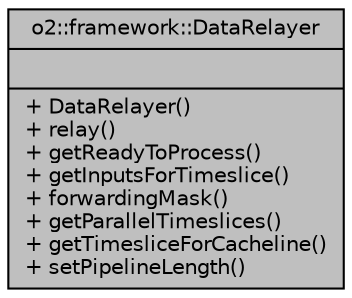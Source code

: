 digraph "o2::framework::DataRelayer"
{
 // INTERACTIVE_SVG=YES
  bgcolor="transparent";
  edge [fontname="Helvetica",fontsize="10",labelfontname="Helvetica",labelfontsize="10"];
  node [fontname="Helvetica",fontsize="10",shape=record];
  Node1 [label="{o2::framework::DataRelayer\n||+ DataRelayer()\l+ relay()\l+ getReadyToProcess()\l+ getInputsForTimeslice()\l+ forwardingMask()\l+ getParallelTimeslices()\l+ getTimesliceForCacheline()\l+ setPipelineLength()\l}",height=0.2,width=0.4,color="black", fillcolor="grey75", style="filled" fontcolor="black"];
}
